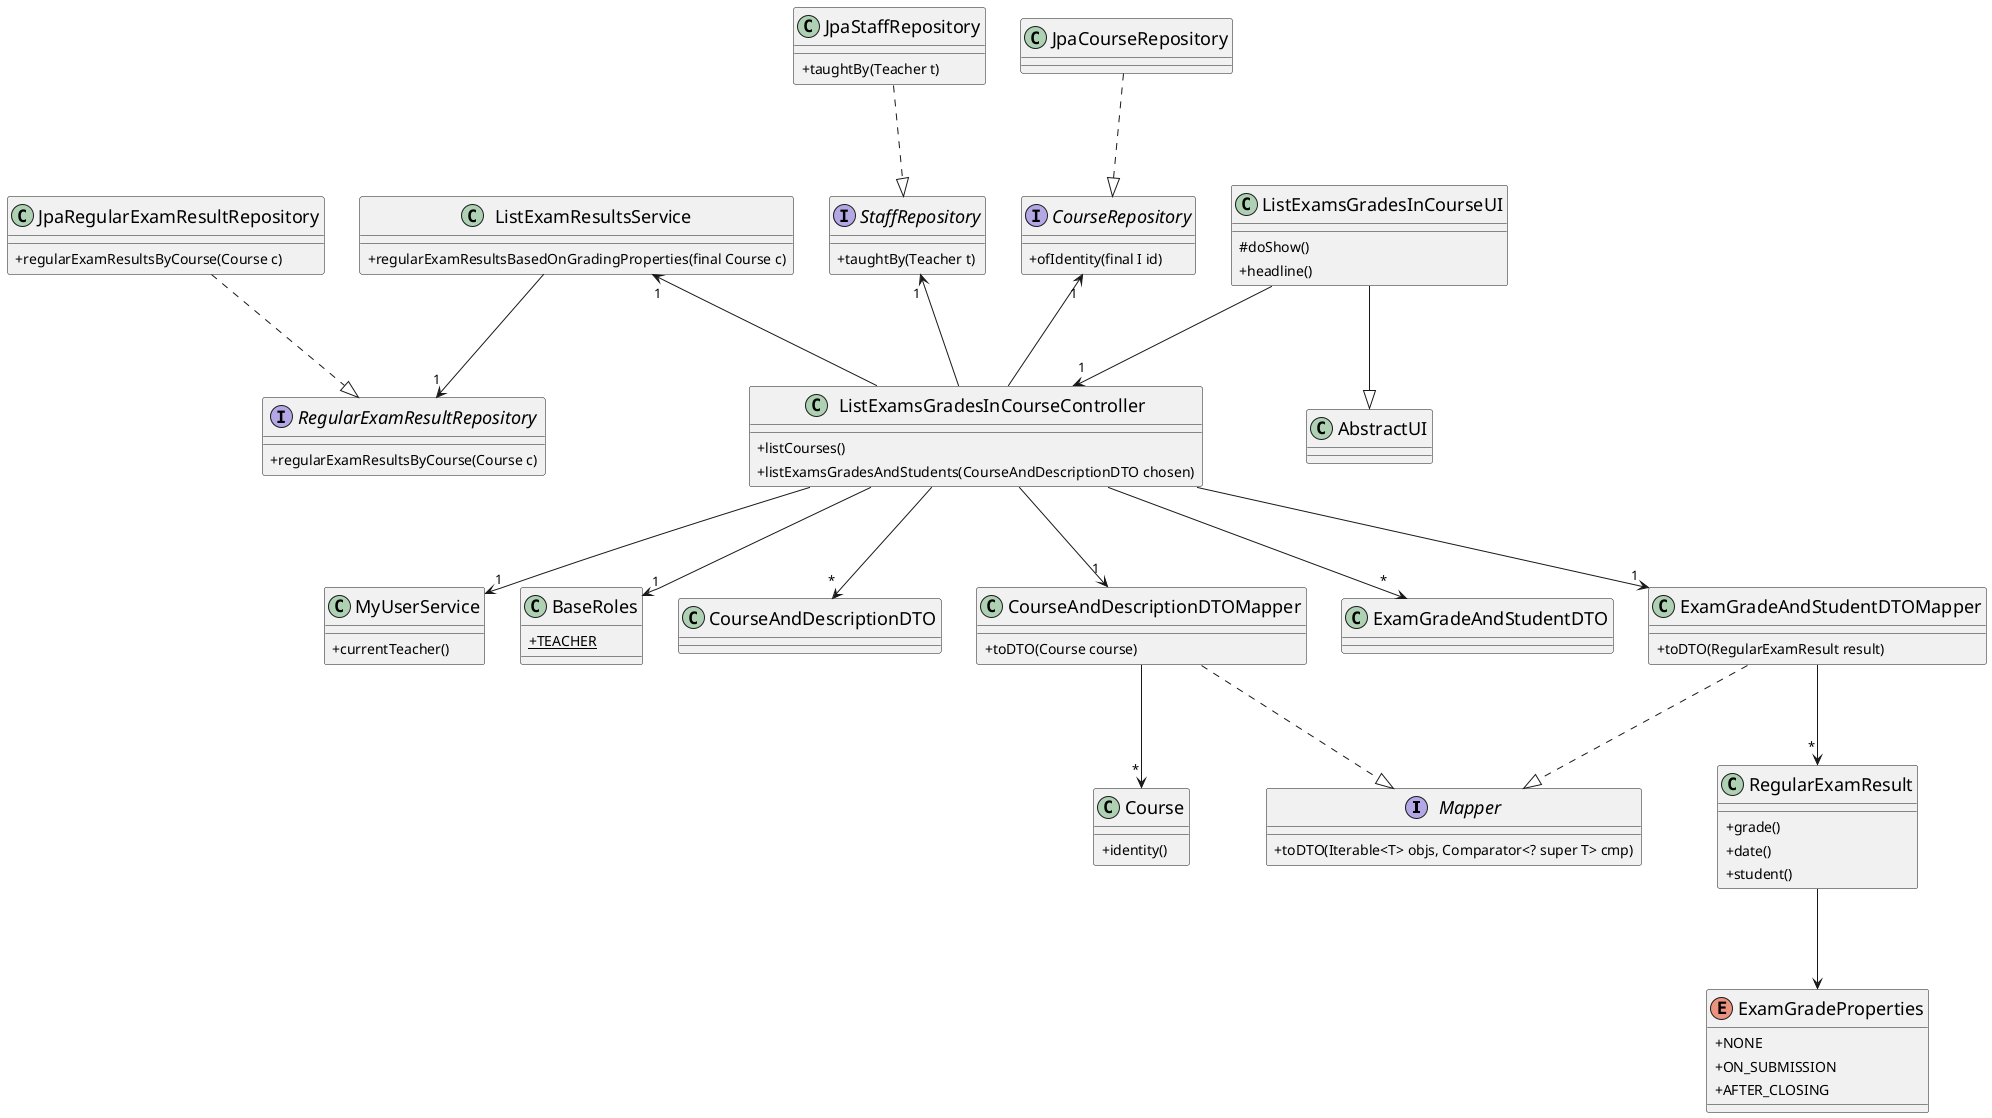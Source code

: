 @startuml
'https://plantuml.com/class-diagram

skinparam classAttributeIconSize 0
skinparam padding 2
skinparam ranksep 100
skinparam classFontSize 18


interface Mapper
{
 +toDTO(Iterable<T> objs, Comparator<? super T> cmp)
}

interface CourseRepository
{
    +ofIdentity(final I id)
}
interface StaffRepository
{
 +taughtBy(Teacher t)
}

interface RegularExamResultRepository
{
    +regularExamResultsByCourse(Course c)
}

class JpaRegularExamResultRepository
{
    + regularExamResultsByCourse(Course c)
}


class AbstractUI
{
}

class ListExamsGradesInCourseUI
{
    # doShow()
    + headline()
}

class ListExamsGradesInCourseController
{
    + listCourses()
    + listExamsGradesAndStudents(CourseAndDescriptionDTO chosen)
}

class ListExamResultsService
{
    + regularExamResultsBasedOnGradingProperties(final Course c)
}

class MyUserService
{
    +currentTeacher()
}

class BaseRoles
{
    + {static}TEACHER
}

class Course
{
    + identity()
}

class CourseAndDescriptionDTO
{

}

class CourseAndDescriptionDTOMapper
{
 + toDTO(Course course)
}

class ExamGradeAndStudentDTO
{
}

class ExamGradeAndStudentDTOMapper
{
 +toDTO(RegularExamResult result)
}

class RegularExamResult
{
    +grade()
    +date()
    +student()
}

class JpaStaffRepository
{
 +taughtBy(Teacher t)
}

class JpaCourseRepository
{
}

enum ExamGradeProperties
{
 +NONE
 +ON_SUBMISSION
 +AFTER_CLOSING

}










'extends --|>
ListExamsGradesInCourseUI --|> AbstractUI



'depends on(imports) -->
ListExamsGradesInCourseUI --> "1" ListExamsGradesInCourseController


ListExamsGradesInCourseController --> "1" MyUserService
ListExamsGradesInCourseController --> "1" BaseRoles
ListExamsGradesInCourseController --> "*" CourseAndDescriptionDTO
ListExamsGradesInCourseController --> "1" CourseAndDescriptionDTOMapper
ListExamsGradesInCourseController -up-> "1" CourseRepository
ListExamsGradesInCourseController -up-> "1" StaffRepository
ListExamsGradesInCourseController --> "*" ExamGradeAndStudentDTO
ListExamsGradesInCourseController --> "1" ExamGradeAndStudentDTOMapper
ListExamsGradesInCourseController -up-> "1" ListExamResultsService

CourseAndDescriptionDTOMapper --> "*" Course
ExamGradeAndStudentDTOMapper --> "*" RegularExamResult

ListExamResultsService --> "1" RegularExamResultRepository

RegularExamResult --> ExamGradeProperties

'implements ..|>
JpaRegularExamResultRepository ..|> RegularExamResultRepository
JpaStaffRepository ..|> StaffRepository
JpaCourseRepository ..|> CourseRepository

CourseAndDescriptionDTOMapper ..|> Mapper
ExamGradeAndStudentDTOMapper ..|> Mapper



@enduml